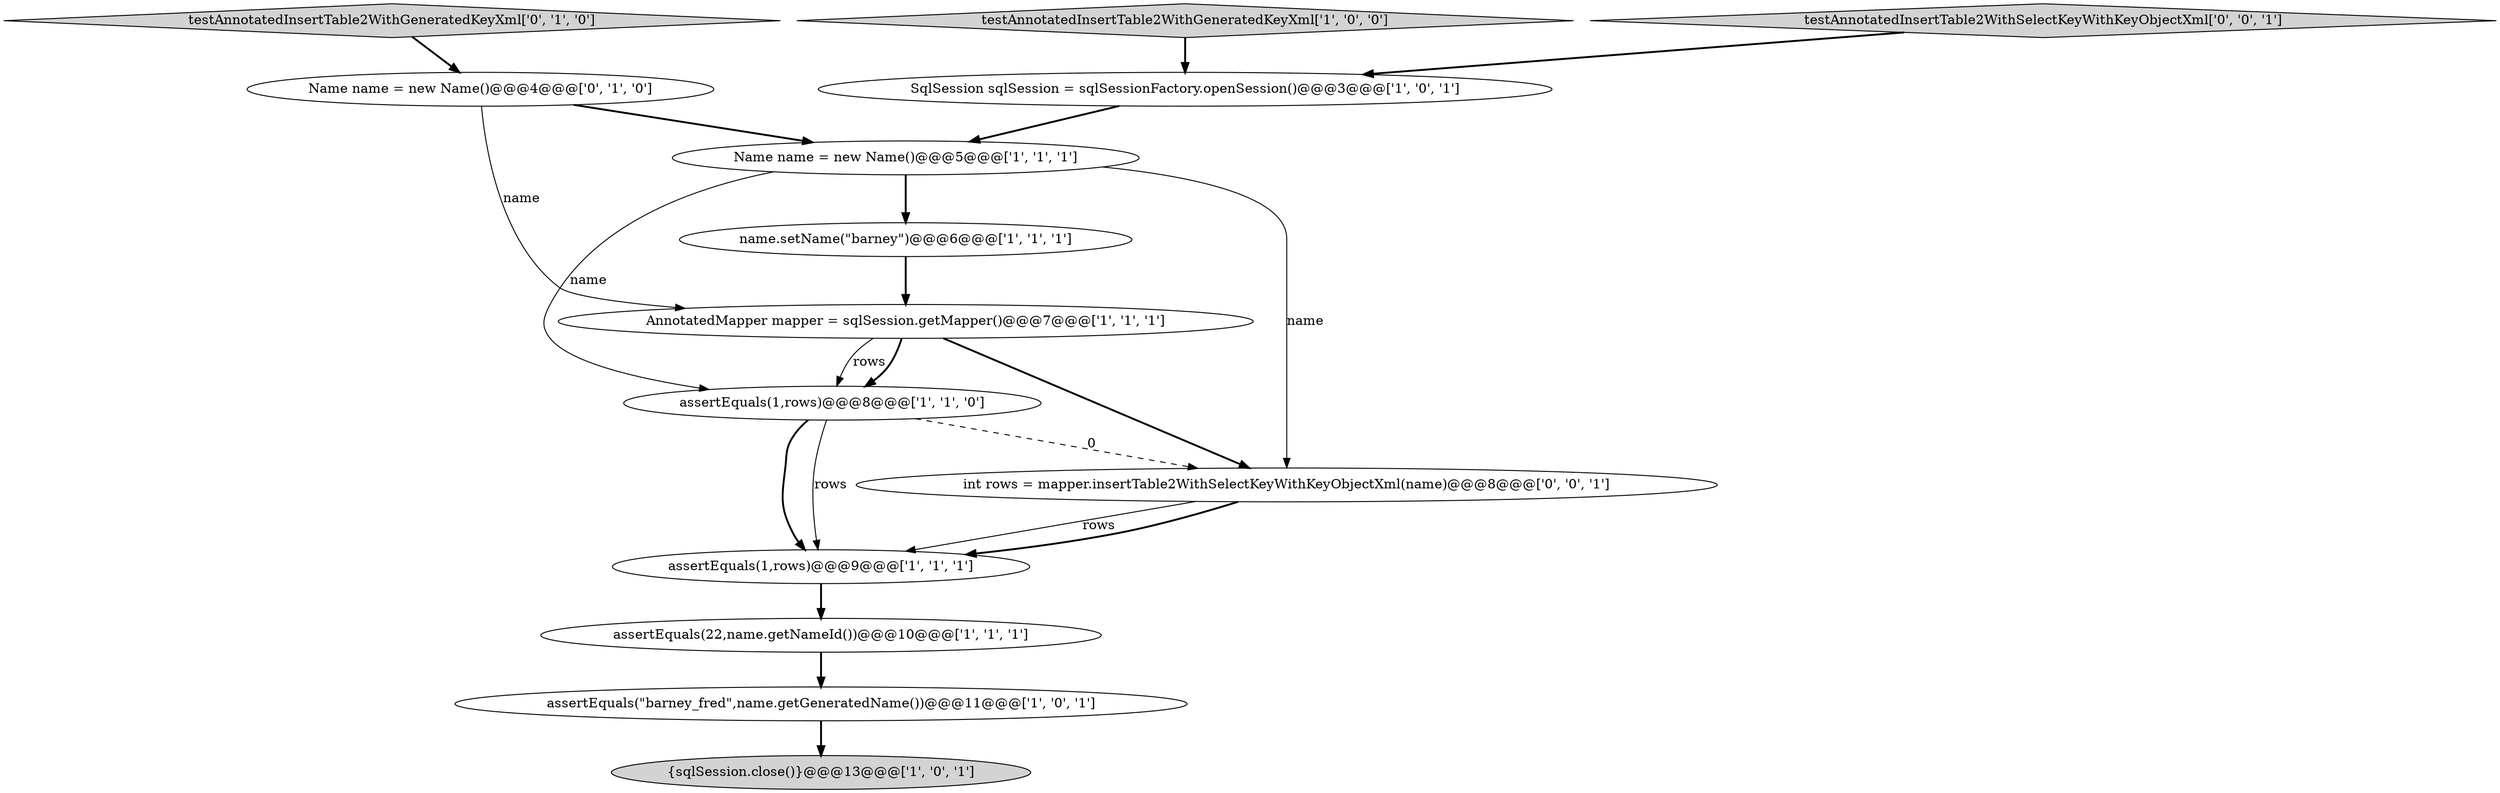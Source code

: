 digraph {
11 [style = filled, label = "testAnnotatedInsertTable2WithGeneratedKeyXml['0', '1', '0']", fillcolor = lightgray, shape = diamond image = "AAA0AAABBB2BBB"];
9 [style = filled, label = "{sqlSession.close()}@@@13@@@['1', '0', '1']", fillcolor = lightgray, shape = ellipse image = "AAA0AAABBB1BBB"];
3 [style = filled, label = "Name name = new Name()@@@5@@@['1', '1', '1']", fillcolor = white, shape = ellipse image = "AAA0AAABBB1BBB"];
13 [style = filled, label = "int rows = mapper.insertTable2WithSelectKeyWithKeyObjectXml(name)@@@8@@@['0', '0', '1']", fillcolor = white, shape = ellipse image = "AAA0AAABBB3BBB"];
0 [style = filled, label = "assertEquals(1,rows)@@@8@@@['1', '1', '0']", fillcolor = white, shape = ellipse image = "AAA0AAABBB1BBB"];
2 [style = filled, label = "assertEquals(1,rows)@@@9@@@['1', '1', '1']", fillcolor = white, shape = ellipse image = "AAA0AAABBB1BBB"];
8 [style = filled, label = "assertEquals(\"barney_fred\",name.getGeneratedName())@@@11@@@['1', '0', '1']", fillcolor = white, shape = ellipse image = "AAA0AAABBB1BBB"];
7 [style = filled, label = "name.setName(\"barney\")@@@6@@@['1', '1', '1']", fillcolor = white, shape = ellipse image = "AAA0AAABBB1BBB"];
10 [style = filled, label = "Name name = new Name()@@@4@@@['0', '1', '0']", fillcolor = white, shape = ellipse image = "AAA0AAABBB2BBB"];
4 [style = filled, label = "SqlSession sqlSession = sqlSessionFactory.openSession()@@@3@@@['1', '0', '1']", fillcolor = white, shape = ellipse image = "AAA0AAABBB1BBB"];
12 [style = filled, label = "testAnnotatedInsertTable2WithSelectKeyWithKeyObjectXml['0', '0', '1']", fillcolor = lightgray, shape = diamond image = "AAA0AAABBB3BBB"];
1 [style = filled, label = "AnnotatedMapper mapper = sqlSession.getMapper()@@@7@@@['1', '1', '1']", fillcolor = white, shape = ellipse image = "AAA0AAABBB1BBB"];
5 [style = filled, label = "testAnnotatedInsertTable2WithGeneratedKeyXml['1', '0', '0']", fillcolor = lightgray, shape = diamond image = "AAA0AAABBB1BBB"];
6 [style = filled, label = "assertEquals(22,name.getNameId())@@@10@@@['1', '1', '1']", fillcolor = white, shape = ellipse image = "AAA0AAABBB1BBB"];
4->3 [style = bold, label=""];
7->1 [style = bold, label=""];
3->13 [style = solid, label="name"];
1->0 [style = solid, label="rows"];
2->6 [style = bold, label=""];
3->0 [style = solid, label="name"];
13->2 [style = solid, label="rows"];
0->2 [style = bold, label=""];
10->3 [style = bold, label=""];
1->0 [style = bold, label=""];
10->1 [style = solid, label="name"];
0->2 [style = solid, label="rows"];
1->13 [style = bold, label=""];
12->4 [style = bold, label=""];
3->7 [style = bold, label=""];
11->10 [style = bold, label=""];
0->13 [style = dashed, label="0"];
5->4 [style = bold, label=""];
6->8 [style = bold, label=""];
8->9 [style = bold, label=""];
13->2 [style = bold, label=""];
}
